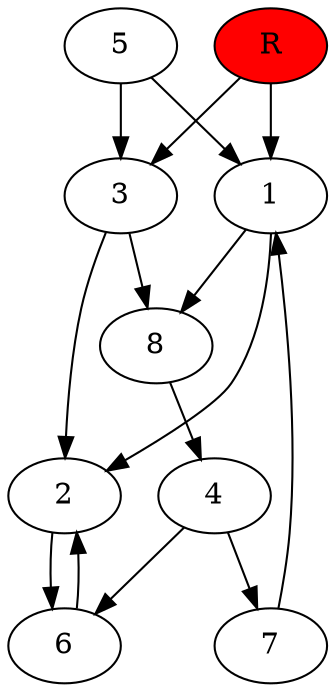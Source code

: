 digraph prb28212 {
	1
	2
	3
	4
	5
	6
	7
	8
	R [fillcolor="#ff0000" style=filled]
	1 -> 2
	1 -> 8
	2 -> 6
	3 -> 2
	3 -> 8
	4 -> 6
	4 -> 7
	5 -> 1
	5 -> 3
	6 -> 2
	7 -> 1
	8 -> 4
	R -> 1
	R -> 3
}

